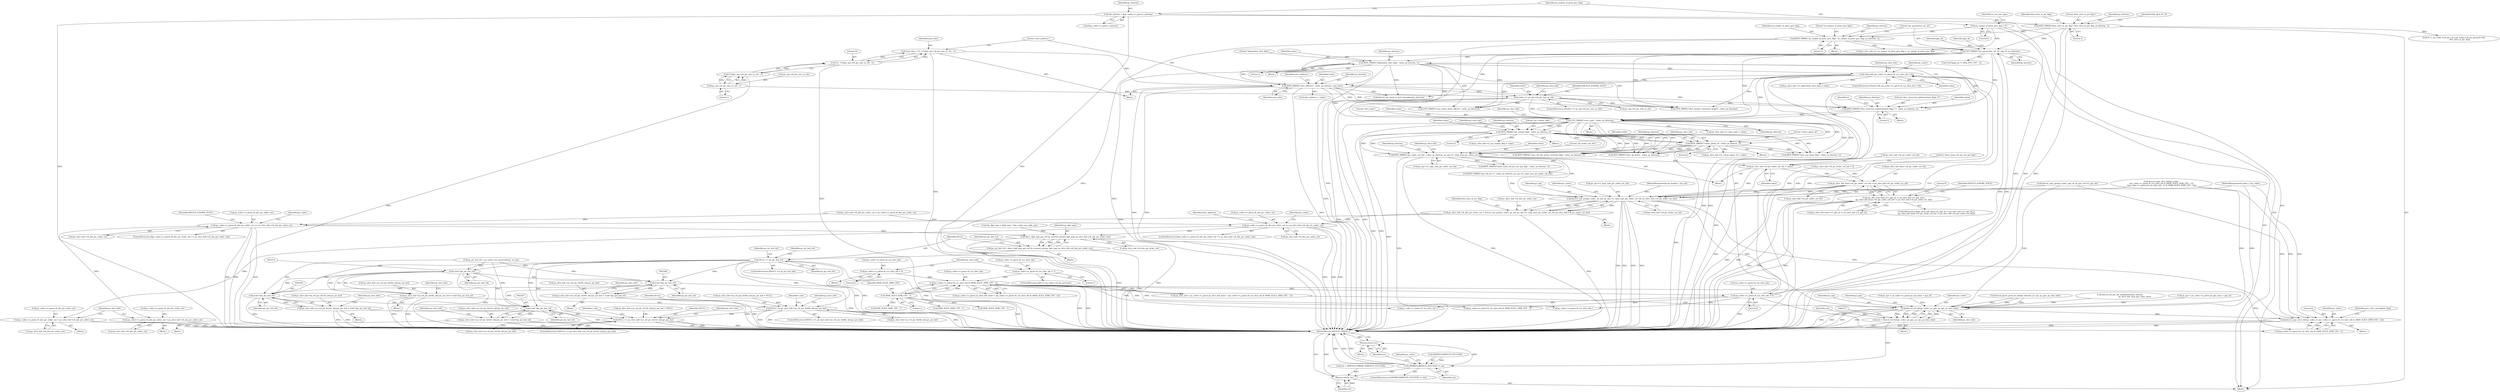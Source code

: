 digraph "0_Android_7c9be319a279654e55a6d757265f88c61a16a4d5@pointer" {
"1000695" [label="(Call,ps_slice_hdr->i4_pic_order_cnt_lsb = value)"];
"1000688" [label="(Call,BITS_PARSE(\"pic_order_cnt_lsb\", value, ps_bitstrm, ps_sps->i1_log2_max_pic_order_cnt_lsb))"];
"1000643" [label="(Call,BITS_PARSE(\"pic_output_flag\", value, ps_bitstrm, 1))"];
"1000598" [label="(Call,UEV_PARSE(\"slice_type\", value, ps_bitstrm))"];
"1000593" [label="(Call,BITS_PARSE(\"slice_reserved_undetermined_flag[ i ]\", value, ps_bitstrm, 1))"];
"1000543" [label="(Call,value >= ps_sps->i4_pic_size_in_ctb)"];
"1000534" [label="(Call,BITS_PARSE(\"slice_address\", value, ps_bitstrm, num_bits))"];
"1000434" [label="(Call,value && (ps_codec->s_parse.i4_cur_slice_idx > 0))"];
"1000428" [label="(Call,BITS_PARSE(\"dependent_slice_flag\", value, ps_bitstrm, 1))"];
"1000214" [label="(Call,UEV_PARSE(\"pic_parameter_set_id\", pps_id, ps_bitstrm))"];
"1000209" [label="(Call,BITS_PARSE(\"no_output_of_prior_pics_flag\", no_output_of_prior_pics_flag, ps_bitstrm, 1))"];
"1000160" [label="(Call,no_output_of_prior_pics_flag = 0)"];
"1000195" [label="(Call,BITS_PARSE(\"first_slice_in_pic_flag\", first_slice_in_pic_flag, ps_bitstrm, 1))"];
"1000148" [label="(Call,*ps_bitstrm = &ps_codec->s_parse.s_bitstrm)"];
"1000436" [label="(Call,ps_codec->s_parse.i4_cur_slice_idx > 0)"];
"1000411" [label="(Call,ps_codec->s_parse.i4_cur_slice_idx & (MAX_SLICE_HDR_CNT - 1))"];
"1000396" [label="(Call,ps_codec->s_parse.i4_cur_slice_idx = 1)"];
"1000381" [label="(Call,ps_codec->s_parse.i4_cur_slice_idx = 0)"];
"1000417" [label="(Call,MAX_SLICE_HDR_CNT - 1)"];
"1000524" [label="(Call,num_bits = 32 - CLZ(ps_sps->i4_pic_size_in_ctb - 1))"];
"1000526" [label="(Call,32 - CLZ(ps_sps->i4_pic_size_in_ctb - 1))"];
"1000528" [label="(Call,CLZ(ps_sps->i4_pic_size_in_ctb - 1))"];
"1000529" [label="(Call,ps_sps->i4_pic_size_in_ctb - 1)"];
"1000665" [label="(Call,BITS_PARSE(\"colour_plane_id\", value, ps_bitstrm, 2))"];
"1001657" [label="(Call,ps_slice_hdr_base->i4_pic_order_cnt_lsb != ps_slice_hdr->i4_pic_order_cnt_lsb)"];
"1001649" [label="(Call,(ps_slice_hdr_base->i1_pps_id != ps_slice_hdr->i1_pps_id) ||\n (ps_slice_hdr_base->i4_pic_order_cnt_lsb != ps_slice_hdr->i4_pic_order_cnt_lsb))"];
"1001678" [label="(Call,ihevcd_calc_poc(ps_codec, ps_nal, ps_sps->i1_log2_max_pic_order_cnt_lsb, ps_slice_hdr->i4_pic_order_cnt_lsb))"];
"1001674" [label="(Call,ps_slice_hdr->i4_abs_pic_order_cnt = ihevcd_calc_poc(ps_codec, ps_nal, ps_sps->i1_log2_max_pic_order_cnt_lsb, ps_slice_hdr->i4_pic_order_cnt_lsb))"];
"1001703" [label="(Call,ps_codec->s_parse.i4_abs_pic_order_cnt == ps_slice_hdr->i4_abs_pic_order_cnt)"];
"1001832" [label="(Call,ps_codec->s_parse.i4_abs_pic_order_cnt = ps_slice_hdr->i4_abs_pic_order_cnt)"];
"1002247" [label="(Call,ihevc_dpb_mgr_get_ref_by_nearest_poc(ps_dpb_mgr, ps_slice_hdr->i4_abs_pic_order_cnt))"];
"1002245" [label="(Call,ps_pic_buf_ref = ihevc_dpb_mgr_get_ref_by_nearest_poc(ps_dpb_mgr, ps_slice_hdr->i4_abs_pic_order_cnt))"];
"1002253" [label="(Call,NULL == ps_pic_buf_ref)"];
"1002295" [label="(Call,NULL == ps_slice_hdr->as_ref_pic_list0[r_idx].pv_pic_buf)"];
"1002374" [label="(Call,NULL == ps_slice_hdr->as_ref_pic_list1[r_idx].pv_pic_buf)"];
"1002313" [label="(Call,(void *)ps_pic_buf_ref)"];
"1002305" [label="(Call,ps_slice_hdr->as_ref_pic_list0[r_idx].pv_pic_buf = (void *)ps_pic_buf_ref)"];
"1002347" [label="(Call,(void *)ps_pic_buf_ref)"];
"1002339" [label="(Call,ps_slice_hdr->as_ref_pic_list0[r_idx].pv_pic_buf = (void *)ps_pic_buf_ref)"];
"1002392" [label="(Call,(void *)ps_pic_buf_ref)"];
"1002384" [label="(Call,ps_slice_hdr->as_ref_pic_list1[r_idx].pv_pic_buf = (void *)ps_pic_buf_ref)"];
"1002426" [label="(Call,(void *)ps_pic_buf_ref)"];
"1002418" [label="(Call,ps_slice_hdr->as_ref_pic_list1[r_idx].pv_pic_buf = (void *)ps_pic_buf_ref)"];
"1001844" [label="(Call,ps_codec->s_parse.i4_abs_pic_order_cnt == ps_slice_hdr->i4_abs_pic_order_cnt)"];
"1001855" [label="(Call,ps_codec->s_parse.i4_abs_pic_order_cnt = ps_slice_hdr->i4_abs_pic_order_cnt)"];
"1002207" [label="(Call,ihevcd_ref_list(ps_codec, ps_pps, ps_sps, ps_slice_hdr))"];
"1002205" [label="(Call,ret = ihevcd_ref_list(ps_codec, ps_pps, ps_sps, ps_slice_hdr))"];
"1002213" [label="(Call,(WORD32)IHEVCD_SUCCESS != ret)"];
"1002219" [label="(Return,return ret;)"];
"1002659" [label="(Return,return ret;)"];
"1002524" [label="(Call,ihevcd_copy_slice_hdr(ps_codec, 0, (ps_codec->s_parse.i4_cur_slice_idx & (MAX_SLICE_HDR_CNT - 1))))"];
"1000538" [label="(Identifier,num_bits)"];
"1001757" [label="(Identifier,ps_codec)"];
"1000695" [label="(Call,ps_slice_hdr->i4_pic_order_cnt_lsb = value)"];
"1000549" [label="(Identifier,IHEVCD_IGNORE_SLICE)"];
"1002205" [label="(Call,ret = ihevcd_ref_list(ps_codec, ps_pps, ps_sps, ps_slice_hdr))"];
"1000691" [label="(Identifier,ps_bitstrm)"];
"1002252" [label="(ControlStructure,if(NULL == ps_pic_buf_ref))"];
"1002515" [label="(Block,)"];
"1002246" [label="(Identifier,ps_pic_buf_ref)"];
"1002297" [label="(Call,ps_slice_hdr->as_ref_pic_list0[r_idx].pv_pic_buf)"];
"1001878" [label="(Call,UEV_PARSE(\"num_entry_point_offsets\", value, ps_bitstrm))"];
"1002248" [label="(Identifier,ps_dpb_mgr)"];
"1001861" [label="(Call,ps_slice_hdr->i4_abs_pic_order_cnt)"];
"1000544" [label="(Identifier,value)"];
"1000381" [label="(Call,ps_codec->s_parse.i4_cur_slice_idx = 0)"];
"1000672" [label="(Identifier,ps_slice_hdr)"];
"1001661" [label="(Call,ps_slice_hdr->i4_pic_order_cnt_lsb)"];
"1002296" [label="(Identifier,NULL)"];
"1000648" [label="(Call,ps_slice_hdr->i1_pic_output_flag = value)"];
"1001715" [label="(Identifier,slice_address)"];
"1002376" [label="(Call,ps_slice_hdr->as_ref_pic_list1[r_idx].pv_pic_buf)"];
"1000219" [label="(Identifier,pps_id)"];
"1002011" [label="(Call,ihevcd_bits_flush_to_byte_boundary(ps_bitstrm))"];
"1000199" [label="(Literal,1)"];
"1002527" [label="(Call,ps_codec->s_parse.i4_cur_slice_idx & (MAX_SLICE_HDR_CNT - 1))"];
"1001669" [label="(Literal,0)"];
"1002167" [label="(Call,ps_slice_hdr->as_ref_pic_list0[r_idx].pv_pic_buf = NULL)"];
"1002339" [label="(Call,ps_slice_hdr->as_ref_pic_list0[r_idx].pv_pic_buf = (void *)ps_pic_buf_ref)"];
"1000670" [label="(Call,ps_slice_hdr->i1_colour_plane_id = value)"];
"1002385" [label="(Call,ps_slice_hdr->as_ref_pic_list1[r_idx].pv_pic_buf)"];
"1001843" [label="(ControlStructure,if(ps_codec->s_parse.i4_abs_pic_order_cnt == ps_slice_hdr->i4_abs_pic_order_cnt))"];
"1002384" [label="(Call,ps_slice_hdr->as_ref_pic_list1[r_idx].pv_pic_buf = (void *)ps_pic_buf_ref)"];
"1000535" [label="(Literal,\"slice_address\")"];
"1000445" [label="(Identifier,ps_codec)"];
"1000446" [label="(Call,ps_codec->s_parse.i4_cur_slice_idx & (MAX_SLICE_HDR_CNT - 1))"];
"1002225" [label="(Block,)"];
"1002212" [label="(ControlStructure,if ((WORD32)IHEVCD_SUCCESS != ret))"];
"1002254" [label="(Identifier,NULL)"];
"1001842" [label="(Block,)"];
"1000646" [label="(Identifier,ps_bitstrm)"];
"1000537" [label="(Identifier,ps_bitstrm)"];
"1000701" [label="(Literal,\"short_term_ref_pic_set_sps_flag\")"];
"1000208" [label="(Block,)"];
"1000432" [label="(Literal,1)"];
"1000134" [label="(Call,ret = (IHEVCD_ERROR_T)IHEVCD_SUCCESS)"];
"1001833" [label="(Call,ps_codec->s_parse.i4_abs_pic_order_cnt)"];
"1000529" [label="(Call,ps_sps->i4_pic_size_in_ctb - 1)"];
"1000595" [label="(Identifier,value)"];
"1001675" [label="(Call,ps_slice_hdr->i4_abs_pic_order_cnt)"];
"1002399" [label="(Identifier,ps_slice_hdr)"];
"1000539" [label="(Call,slice_address = value)"];
"1000666" [label="(Literal,\"colour_plane_id\")"];
"1000560" [label="(Block,)"];
"1000290" [label="(Call,(0 != ps_codec->u4_pic_cnt || ps_codec->i4_pic_present) &&\n                    first_slice_in_pic_flag)"];
"1002306" [label="(Call,ps_slice_hdr->as_ref_pic_list0[r_idx].pv_pic_buf)"];
"1002209" [label="(Identifier,ps_pps)"];
"1000211" [label="(Identifier,no_output_of_prior_pics_flag)"];
"1002638" [label="(Call,ps_codec->s_parse.i4_cur_slice_idx--)"];
"1001648" [label="(ControlStructure,if((ps_slice_hdr_base->i1_pps_id != ps_slice_hdr->i1_pps_id) ||\n (ps_slice_hdr_base->i4_pic_order_cnt_lsb != ps_slice_hdr->i4_pic_order_cnt_lsb)))"];
"1002338" [label="(Block,)"];
"1000435" [label="(Identifier,value)"];
"1002245" [label="(Call,ps_pic_buf_ref = ihevc_dpb_mgr_get_ref_by_nearest_poc(ps_dpb_mgr, ps_slice_hdr->i4_abs_pic_order_cnt))"];
"1002247" [label="(Call,ihevc_dpb_mgr_get_ref_by_nearest_poc(ps_dpb_mgr, ps_slice_hdr->i4_abs_pic_order_cnt))"];
"1000592" [label="(Block,)"];
"1002340" [label="(Call,ps_slice_hdr->as_ref_pic_list0[r_idx].pv_pic_buf)"];
"1002371" [label="(Identifier,r_idx)"];
"1000692" [label="(Call,ps_sps->i1_log2_max_pic_order_cnt_lsb)"];
"1001850" [label="(Call,ps_slice_hdr->i4_abs_pic_order_cnt)"];
"1000431" [label="(Identifier,ps_bitstrm)"];
"1002276" [label="(Identifier,ps_mv_buf_ref)"];
"1000280" [label="(Call,ps_sps = ps_codec->s_parse.ps_sps_base + sps_id)"];
"1001825" [label="(Block,)"];
"1000697" [label="(Identifier,ps_slice_hdr)"];
"1000132" [label="(Block,)"];
"1002185" [label="(Call,ps_slice_hdr->as_ref_pic_list1[r_idx].pv_pic_buf = NULL)"];
"1002257" [label="(Call,ps_pic_buf_ref = ps_codec->as_process[0].ps_cur_pic)"];
"1000667" [label="(Identifier,value)"];
"1002213" [label="(Call,(WORD32)IHEVCD_SUCCESS != ret)"];
"1002207" [label="(Call,ihevcd_ref_list(ps_codec, ps_pps, ps_sps, ps_slice_hdr))"];
"1000131" [label="(MethodParameterIn,nal_header_t *ps_nal)"];
"1001985" [label="(Call,UEV_PARSE(\"slice_header_extension_length\", value, ps_bitstrm))"];
"1001674" [label="(Call,ps_slice_hdr->i4_abs_pic_order_cnt = ihevcd_calc_poc(ps_codec, ps_nal, ps_sps->i1_log2_max_pic_order_cnt_lsb, ps_slice_hdr->i4_pic_order_cnt_lsb))"];
"1001866" [label="(Identifier,ps_slice_hdr)"];
"1002253" [label="(Call,NULL == ps_pic_buf_ref)"];
"1002374" [label="(Call,NULL == ps_slice_hdr->as_ref_pic_list1[r_idx].pv_pic_buf)"];
"1000390" [label="(ControlStructure,if(0 == ps_codec->i4_pic_present))"];
"1002211" [label="(Identifier,ps_slice_hdr)"];
"1000642" [label="(Block,)"];
"1000412" [label="(Call,ps_codec->s_parse.i4_cur_slice_idx)"];
"1001126" [label="(Call,BITS_PARSE(\"slice_sao_luma_flag\", value, ps_bitstrm, 1))"];
"1002313" [label="(Call,(void *)ps_pic_buf_ref)"];
"1000664" [label="(Block,)"];
"1000534" [label="(Call,BITS_PARSE(\"slice_address\", value, ps_bitstrm, num_bits))"];
"1000269" [label="(Call,ihevcd_copy_pps(ps_codec, pps_id, ps_pps_ref->i1_pps_id))"];
"1002305" [label="(Call,ps_slice_hdr->as_ref_pic_list0[r_idx].pv_pic_buf = (void *)ps_pic_buf_ref)"];
"1000597" [label="(Literal,1)"];
"1002373" [label="(ControlStructure,if(NULL == ps_slice_hdr->as_ref_pic_list1[r_idx].pv_pic_buf))"];
"1002383" [label="(Block,)"];
"1002217" [label="(Identifier,ret)"];
"1001673" [label="(Block,)"];
"1001845" [label="(Call,ps_codec->s_parse.i4_abs_pic_order_cnt)"];
"1000526" [label="(Call,32 - CLZ(ps_sps->i4_pic_size_in_ctb - 1))"];
"1000404" [label="(Identifier,ps_slice_hdr)"];
"1002533" [label="(Call,MAX_SLICE_HDR_CNT - 1)"];
"1000696" [label="(Call,ps_slice_hdr->i4_pic_order_cnt_lsb)"];
"1002223" [label="(Identifier,ps_codec)"];
"1000644" [label="(Literal,\"pic_output_flag\")"];
"1000419" [label="(Literal,1)"];
"1000382" [label="(Call,ps_codec->s_parse.i4_cur_slice_idx)"];
"1000566" [label="(Call,ps_slice_hdr->i4_pic_order_cnt_lsb = 0)"];
"1002433" [label="(Identifier,ps_slice_hdr)"];
"1001657" [label="(Call,ps_slice_hdr_base->i4_pic_order_cnt_lsb != ps_slice_hdr->i4_pic_order_cnt_lsb)"];
"1001858" [label="(Identifier,ps_codec)"];
"1000380" [label="(Block,)"];
"1000387" [label="(Literal,0)"];
"1002292" [label="(Identifier,r_idx)"];
"1000397" [label="(Call,ps_codec->s_parse.i4_cur_slice_idx)"];
"1002347" [label="(Call,(void *)ps_pic_buf_ref)"];
"1002660" [label="(Identifier,ret)"];
"1002375" [label="(Identifier,NULL)"];
"1000162" [label="(Literal,0)"];
"1002320" [label="(Identifier,ps_slice_hdr)"];
"1002208" [label="(Identifier,ps_codec)"];
"1000217" [label="(Identifier,ps_bitstrm)"];
"1002309" [label="(Identifier,ps_slice_hdr)"];
"1000429" [label="(Literal,\"dependent_slice_flag\")"];
"1000683" [label="(Block,)"];
"1000528" [label="(Call,CLZ(ps_sps->i4_pic_size_in_ctb - 1))"];
"1002315" [label="(Identifier,ps_pic_buf_ref)"];
"1000165" [label="(Identifier,i1_nal_unit_type)"];
"1000215" [label="(Literal,\"pic_parameter_set_id\")"];
"1002661" [label="(MethodReturn,IHEVCD_ERROR_T)"];
"1002659" [label="(Return,return ret;)"];
"1001702" [label="(ControlStructure,if(ps_codec->s_parse.i4_abs_pic_order_cnt == ps_slice_hdr->i4_abs_pic_order_cnt))"];
"1000545" [label="(Call,ps_sps->i4_pic_size_in_ctb)"];
"1002354" [label="(Identifier,ps_slice_hdr)"];
"1000533" [label="(Literal,1)"];
"1000417" [label="(Call,MAX_SLICE_HDR_CNT - 1)"];
"1000645" [label="(Identifier,value)"];
"1001709" [label="(Call,ps_slice_hdr->i4_abs_pic_order_cnt)"];
"1000437" [label="(Call,ps_codec->s_parse.i4_cur_slice_idx)"];
"1000543" [label="(Call,value >= ps_sps->i4_pic_size_in_ctb)"];
"1002526" [label="(Literal,0)"];
"1000216" [label="(Identifier,pps_id)"];
"1000149" [label="(Identifier,ps_bitstrm)"];
"1002419" [label="(Call,ps_slice_hdr->as_ref_pic_list1[r_idx].pv_pic_buf)"];
"1001448" [label="(Call,ihevcd_parse_pred_wt_ofst(ps_bitstrm, ps_sps, ps_pps, ps_slice_hdr))"];
"1000430" [label="(Identifier,value)"];
"1000402" [label="(Literal,1)"];
"1002349" [label="(Identifier,ps_pic_buf_ref)"];
"1000452" [label="(Call,MAX_SLICE_HDR_CNT - 1)"];
"1000411" [label="(Call,ps_codec->s_parse.i4_cur_slice_idx & (MAX_SLICE_HDR_CNT - 1))"];
"1001684" [label="(Call,ps_slice_hdr->i4_pic_order_cnt_lsb)"];
"1000444" [label="(Call,ihevcd_copy_slice_hdr(ps_codec,\n (ps_codec->s_parse.i4_cur_slice_idx & (MAX_SLICE_HDR_CNT - 1)),\n ((ps_codec->s_parse.i4_cur_slice_idx - 1) & (MAX_SLICE_HDR_CNT - 1))))"];
"1000468" [label="(Identifier,ps_slice_hdr)"];
"1002204" [label="(Block,)"];
"1002394" [label="(Identifier,ps_pic_buf_ref)"];
"1001295" [label="(Call,ihevcd_ref_pic_list_modification(ps_bitstrm,\n                                                 ps_slice_hdr, num_poc_total_curr))"];
"1000466" [label="(Call,ps_slice_hdr->i1_dependent_slice_flag = value)"];
"1000530" [label="(Call,ps_sps->i4_pic_size_in_ctb)"];
"1000650" [label="(Identifier,ps_slice_hdr)"];
"1000604" [label="(Identifier,ps_slice_hdr)"];
"1000540" [label="(Identifier,slice_address)"];
"1001678" [label="(Call,ihevcd_calc_poc(ps_codec, ps_nal, ps_sps->i1_log2_max_pic_order_cnt_lsb, ps_slice_hdr->i4_pic_order_cnt_lsb))"];
"1001700" [label="(Identifier,first_slice_in_pic_flag)"];
"1000965" [label="(Call,BITS_PARSE(\"poc_lsb_lt[ i ]\", value, ps_bitstrm, ps_sps->i1_log2_max_pic_order_cnt_lsb))"];
"1002295" [label="(Call,NULL == ps_slice_hdr->as_ref_pic_list0[r_idx].pv_pic_buf)"];
"1002418" [label="(Call,ps_slice_hdr->as_ref_pic_list1[r_idx].pv_pic_buf = (void *)ps_pic_buf_ref)"];
"1000598" [label="(Call,UEV_PARSE(\"slice_type\", value, ps_bitstrm))"];
"1000599" [label="(Literal,\"slice_type\")"];
"1000226" [label="(Call,ps_pps = ps_codec->s_parse.ps_pps_base + pps_id)"];
"1002524" [label="(Call,ihevcd_copy_slice_hdr(ps_codec, 0, (ps_codec->s_parse.i4_cur_slice_idx & (MAX_SLICE_HDR_CNT - 1))))"];
"1002304" [label="(Block,)"];
"1001680" [label="(Identifier,ps_nal)"];
"1002388" [label="(Identifier,ps_slice_hdr)"];
"1000700" [label="(Call,BITS_PARSE(\"short_term_ref_pic_set_sps_flag\", value, ps_bitstrm, 1))"];
"1000643" [label="(Call,BITS_PARSE(\"pic_output_flag\", value, ps_bitstrm, 1))"];
"1000522" [label="(Block,)"];
"1000591" [label="(Identifier,i)"];
"1001649" [label="(Call,(ps_slice_hdr_base->i1_pps_id != ps_slice_hdr->i1_pps_id) ||\n (ps_slice_hdr_base->i4_pic_order_cnt_lsb != ps_slice_hdr->i4_pic_order_cnt_lsb))"];
"1002214" [label="(Call,(WORD32)IHEVCD_SUCCESS)"];
"1000596" [label="(Identifier,ps_bitstrm)"];
"1001679" [label="(Identifier,ps_codec)"];
"1002219" [label="(Return,return ret;)"];
"1000210" [label="(Literal,\"no_output_of_prior_pics_flag\")"];
"1000203" [label="(Identifier,NAL_BLA_W_LP)"];
"1001666" [label="(Identifier,IHEVCD_IGNORE_SLICE)"];
"1002255" [label="(Identifier,ps_pic_buf_ref)"];
"1001189" [label="(Call,BITS_PARSE(\"num_ref_idx_active_override_flag\", value, ps_bitstrm, 1))"];
"1000396" [label="(Call,ps_codec->s_parse.i4_cur_slice_idx = 1)"];
"1001703" [label="(Call,ps_codec->s_parse.i4_abs_pic_order_cnt == ps_slice_hdr->i4_abs_pic_order_cnt)"];
"1001855" [label="(Call,ps_codec->s_parse.i4_abs_pic_order_cnt = ps_slice_hdr->i4_abs_pic_order_cnt)"];
"1001844" [label="(Call,ps_codec->s_parse.i4_abs_pic_order_cnt == ps_slice_hdr->i4_abs_pic_order_cnt)"];
"1000668" [label="(Identifier,ps_bitstrm)"];
"1000161" [label="(Identifier,no_output_of_prior_pics_flag)"];
"1000602" [label="(Call,ps_slice_hdr->i1_slice_type = value)"];
"1000507" [label="(Call,ps_slice_hdr->i1_no_output_of_prior_pics_flag = no_output_of_prior_pics_flag)"];
"1002294" [label="(ControlStructure,if(NULL == ps_slice_hdr->as_ref_pic_list0[r_idx].pv_pic_buf))"];
"1000150" [label="(Call,&ps_codec->s_parse.s_bitstrm)"];
"1001854" [label="(Identifier,IHEVCD_IGNORE_SLICE)"];
"1000525" [label="(Identifier,num_bits)"];
"1000220" [label="(Call,CLIP3(pps_id, 0, MAX_PPS_CNT - 2))"];
"1000433" [label="(ControlStructure,if(value && (ps_codec->s_parse.i4_cur_slice_idx > 0)))"];
"1000690" [label="(Identifier,value)"];
"1002220" [label="(Identifier,ret)"];
"1000197" [label="(Identifier,first_slice_in_pic_flag)"];
"1000209" [label="(Call,BITS_PARSE(\"no_output_of_prior_pics_flag\", no_output_of_prior_pics_flag, ps_bitstrm, 1))"];
"1000442" [label="(Literal,0)"];
"1000601" [label="(Identifier,ps_bitstrm)"];
"1002392" [label="(Call,(void *)ps_pic_buf_ref)"];
"1002210" [label="(Identifier,ps_sps)"];
"1001650" [label="(Call,ps_slice_hdr_base->i1_pps_id != ps_slice_hdr->i1_pps_id)"];
"1001832" [label="(Call,ps_codec->s_parse.i4_abs_pic_order_cnt = ps_slice_hdr->i4_abs_pic_order_cnt)"];
"1001704" [label="(Call,ps_codec->s_parse.i4_abs_pic_order_cnt)"];
"1001658" [label="(Call,ps_slice_hdr_base->i4_pic_order_cnt_lsb)"];
"1000688" [label="(Call,BITS_PARSE(\"pic_order_cnt_lsb\", value, ps_bitstrm, ps_sps->i1_log2_max_pic_order_cnt_lsb))"];
"1002417" [label="(Block,)"];
"1002525" [label="(Identifier,ps_codec)"];
"1000212" [label="(Identifier,ps_bitstrm)"];
"1000148" [label="(Call,*ps_bitstrm = &ps_codec->s_parse.s_bitstrm)"];
"1002258" [label="(Identifier,ps_pic_buf_ref)"];
"1000427" [label="(Block,)"];
"1002426" [label="(Call,(void *)ps_pic_buf_ref)"];
"1000524" [label="(Call,num_bits = 32 - CLZ(ps_sps->i4_pic_size_in_ctb - 1))"];
"1001681" [label="(Call,ps_sps->i1_log2_max_pic_order_cnt_lsb)"];
"1000214" [label="(Call,UEV_PARSE(\"pic_parameter_set_id\", pps_id, ps_bitstrm))"];
"1002230" [label="(Call,*ps_dpb_mgr = (dpb_mgr_t *)ps_codec->pv_dpb_mgr)"];
"1000403" [label="(Call,ps_slice_hdr = ps_codec->s_parse.ps_slice_hdr_base + (ps_codec->s_parse.i4_cur_slice_idx & (MAX_SLICE_HDR_CNT - 1)))"];
"1001689" [label="(Call,ps_slice_hdr->i4_abs_pic_order_cnt = ps_codec->s_parse.i4_abs_pic_order_cnt)"];
"1001803" [label="(Call,MAX_SLICE_HDR_CNT - 1)"];
"1002249" [label="(Call,ps_slice_hdr->i4_abs_pic_order_cnt)"];
"1000536" [label="(Identifier,value)"];
"1000196" [label="(Literal,\"first_slice_in_pic_flag\")"];
"1002206" [label="(Identifier,ret)"];
"1000418" [label="(Identifier,MAX_SLICE_HDR_CNT)"];
"1001856" [label="(Call,ps_codec->s_parse.i4_abs_pic_order_cnt)"];
"1000669" [label="(Literal,2)"];
"1000558" [label="(Identifier,ps_slice_hdr)"];
"1000600" [label="(Identifier,value)"];
"1000594" [label="(Literal,\"slice_reserved_undetermined_flag[ i ]\")"];
"1002537" [label="(Identifier,prev_slice_incomplete_flag)"];
"1000195" [label="(Call,BITS_PARSE(\"first_slice_in_pic_flag\", first_slice_in_pic_flag, ps_bitstrm, 1))"];
"1001474" [label="(Call,SEV_PARSE(\"slice_qp_delta\", value, ps_bitstrm))"];
"1000405" [label="(Call,ps_codec->s_parse.ps_slice_hdr_base + (ps_codec->s_parse.i4_cur_slice_idx & (MAX_SLICE_HDR_CNT - 1)))"];
"1002218" [label="(Block,)"];
"1001838" [label="(Call,ps_slice_hdr->i4_abs_pic_order_cnt)"];
"1001766" [label="(Call,ps_codec->s_parse.i4_cur_slice_idx--)"];
"1000689" [label="(Literal,\"pic_order_cnt_lsb\")"];
"1000428" [label="(Call,BITS_PARSE(\"dependent_slice_flag\", value, ps_bitstrm, 1))"];
"1000699" [label="(Identifier,value)"];
"1000527" [label="(Literal,32)"];
"1000593" [label="(Call,BITS_PARSE(\"slice_reserved_undetermined_flag[ i ]\", value, ps_bitstrm, 1))"];
"1000198" [label="(Identifier,ps_bitstrm)"];
"1000665" [label="(Call,BITS_PARSE(\"colour_plane_id\", value, ps_bitstrm, 2))"];
"1000647" [label="(Literal,1)"];
"1000436" [label="(Call,ps_codec->s_parse.i4_cur_slice_idx > 0)"];
"1002428" [label="(Identifier,ps_pic_buf_ref)"];
"1000160" [label="(Call,no_output_of_prior_pics_flag = 0)"];
"1000130" [label="(MethodParameterIn,codec_t *ps_codec)"];
"1000542" [label="(ControlStructure,if(value >= ps_sps->i4_pic_size_in_ctb))"];
"1000434" [label="(Call,value && (ps_codec->s_parse.i4_cur_slice_idx > 0))"];
"1000213" [label="(Literal,1)"];
"1000695" -> "1000683"  [label="AST: "];
"1000695" -> "1000699"  [label="CFG: "];
"1000696" -> "1000695"  [label="AST: "];
"1000699" -> "1000695"  [label="AST: "];
"1000701" -> "1000695"  [label="CFG: "];
"1000695" -> "1002661"  [label="DDG: "];
"1000688" -> "1000695"  [label="DDG: "];
"1000695" -> "1001657"  [label="DDG: "];
"1000695" -> "1001678"  [label="DDG: "];
"1000688" -> "1000683"  [label="AST: "];
"1000688" -> "1000692"  [label="CFG: "];
"1000689" -> "1000688"  [label="AST: "];
"1000690" -> "1000688"  [label="AST: "];
"1000691" -> "1000688"  [label="AST: "];
"1000692" -> "1000688"  [label="AST: "];
"1000697" -> "1000688"  [label="CFG: "];
"1000688" -> "1002661"  [label="DDG: "];
"1000688" -> "1002661"  [label="DDG: "];
"1000643" -> "1000688"  [label="DDG: "];
"1000643" -> "1000688"  [label="DDG: "];
"1000665" -> "1000688"  [label="DDG: "];
"1000665" -> "1000688"  [label="DDG: "];
"1000598" -> "1000688"  [label="DDG: "];
"1000598" -> "1000688"  [label="DDG: "];
"1000688" -> "1000700"  [label="DDG: "];
"1000688" -> "1000700"  [label="DDG: "];
"1000688" -> "1000965"  [label="DDG: "];
"1000688" -> "1001678"  [label="DDG: "];
"1000643" -> "1000642"  [label="AST: "];
"1000643" -> "1000647"  [label="CFG: "];
"1000644" -> "1000643"  [label="AST: "];
"1000645" -> "1000643"  [label="AST: "];
"1000646" -> "1000643"  [label="AST: "];
"1000647" -> "1000643"  [label="AST: "];
"1000650" -> "1000643"  [label="CFG: "];
"1000643" -> "1002661"  [label="DDG: "];
"1000598" -> "1000643"  [label="DDG: "];
"1000598" -> "1000643"  [label="DDG: "];
"1000643" -> "1000648"  [label="DDG: "];
"1000643" -> "1000665"  [label="DDG: "];
"1000643" -> "1000665"  [label="DDG: "];
"1000643" -> "1001126"  [label="DDG: "];
"1000643" -> "1001126"  [label="DDG: "];
"1000643" -> "1001189"  [label="DDG: "];
"1000643" -> "1001189"  [label="DDG: "];
"1000643" -> "1001474"  [label="DDG: "];
"1000643" -> "1001474"  [label="DDG: "];
"1000598" -> "1000560"  [label="AST: "];
"1000598" -> "1000601"  [label="CFG: "];
"1000599" -> "1000598"  [label="AST: "];
"1000600" -> "1000598"  [label="AST: "];
"1000601" -> "1000598"  [label="AST: "];
"1000604" -> "1000598"  [label="CFG: "];
"1000598" -> "1002661"  [label="DDG: "];
"1000598" -> "1002661"  [label="DDG: "];
"1000593" -> "1000598"  [label="DDG: "];
"1000593" -> "1000598"  [label="DDG: "];
"1000543" -> "1000598"  [label="DDG: "];
"1000434" -> "1000598"  [label="DDG: "];
"1000214" -> "1000598"  [label="DDG: "];
"1000428" -> "1000598"  [label="DDG: "];
"1000534" -> "1000598"  [label="DDG: "];
"1000598" -> "1000602"  [label="DDG: "];
"1000598" -> "1000665"  [label="DDG: "];
"1000598" -> "1000665"  [label="DDG: "];
"1000598" -> "1001126"  [label="DDG: "];
"1000598" -> "1001126"  [label="DDG: "];
"1000598" -> "1001189"  [label="DDG: "];
"1000598" -> "1001189"  [label="DDG: "];
"1000598" -> "1001474"  [label="DDG: "];
"1000598" -> "1001474"  [label="DDG: "];
"1000593" -> "1000592"  [label="AST: "];
"1000593" -> "1000597"  [label="CFG: "];
"1000594" -> "1000593"  [label="AST: "];
"1000595" -> "1000593"  [label="AST: "];
"1000596" -> "1000593"  [label="AST: "];
"1000597" -> "1000593"  [label="AST: "];
"1000591" -> "1000593"  [label="CFG: "];
"1000593" -> "1002661"  [label="DDG: "];
"1000543" -> "1000593"  [label="DDG: "];
"1000434" -> "1000593"  [label="DDG: "];
"1000214" -> "1000593"  [label="DDG: "];
"1000428" -> "1000593"  [label="DDG: "];
"1000534" -> "1000593"  [label="DDG: "];
"1000543" -> "1000542"  [label="AST: "];
"1000543" -> "1000545"  [label="CFG: "];
"1000544" -> "1000543"  [label="AST: "];
"1000545" -> "1000543"  [label="AST: "];
"1000549" -> "1000543"  [label="CFG: "];
"1000558" -> "1000543"  [label="CFG: "];
"1000543" -> "1002661"  [label="DDG: "];
"1000543" -> "1002661"  [label="DDG: "];
"1000543" -> "1002661"  [label="DDG: "];
"1000534" -> "1000543"  [label="DDG: "];
"1000529" -> "1000543"  [label="DDG: "];
"1000543" -> "1001878"  [label="DDG: "];
"1000543" -> "1001985"  [label="DDG: "];
"1000534" -> "1000522"  [label="AST: "];
"1000534" -> "1000538"  [label="CFG: "];
"1000535" -> "1000534"  [label="AST: "];
"1000536" -> "1000534"  [label="AST: "];
"1000537" -> "1000534"  [label="AST: "];
"1000538" -> "1000534"  [label="AST: "];
"1000540" -> "1000534"  [label="CFG: "];
"1000534" -> "1002661"  [label="DDG: "];
"1000534" -> "1002661"  [label="DDG: "];
"1000534" -> "1002661"  [label="DDG: "];
"1000434" -> "1000534"  [label="DDG: "];
"1000214" -> "1000534"  [label="DDG: "];
"1000428" -> "1000534"  [label="DDG: "];
"1000524" -> "1000534"  [label="DDG: "];
"1000534" -> "1000539"  [label="DDG: "];
"1000534" -> "1001878"  [label="DDG: "];
"1000534" -> "1001985"  [label="DDG: "];
"1000534" -> "1002011"  [label="DDG: "];
"1000434" -> "1000433"  [label="AST: "];
"1000434" -> "1000435"  [label="CFG: "];
"1000434" -> "1000436"  [label="CFG: "];
"1000435" -> "1000434"  [label="AST: "];
"1000436" -> "1000434"  [label="AST: "];
"1000445" -> "1000434"  [label="CFG: "];
"1000468" -> "1000434"  [label="CFG: "];
"1000434" -> "1002661"  [label="DDG: "];
"1000434" -> "1002661"  [label="DDG: "];
"1000428" -> "1000434"  [label="DDG: "];
"1000436" -> "1000434"  [label="DDG: "];
"1000436" -> "1000434"  [label="DDG: "];
"1000434" -> "1000466"  [label="DDG: "];
"1000434" -> "1001878"  [label="DDG: "];
"1000434" -> "1001985"  [label="DDG: "];
"1000428" -> "1000427"  [label="AST: "];
"1000428" -> "1000432"  [label="CFG: "];
"1000429" -> "1000428"  [label="AST: "];
"1000430" -> "1000428"  [label="AST: "];
"1000431" -> "1000428"  [label="AST: "];
"1000432" -> "1000428"  [label="AST: "];
"1000435" -> "1000428"  [label="CFG: "];
"1000428" -> "1002661"  [label="DDG: "];
"1000428" -> "1002661"  [label="DDG: "];
"1000214" -> "1000428"  [label="DDG: "];
"1000428" -> "1001878"  [label="DDG: "];
"1000428" -> "1001985"  [label="DDG: "];
"1000428" -> "1002011"  [label="DDG: "];
"1000214" -> "1000132"  [label="AST: "];
"1000214" -> "1000217"  [label="CFG: "];
"1000215" -> "1000214"  [label="AST: "];
"1000216" -> "1000214"  [label="AST: "];
"1000217" -> "1000214"  [label="AST: "];
"1000219" -> "1000214"  [label="CFG: "];
"1000214" -> "1002661"  [label="DDG: "];
"1000214" -> "1002661"  [label="DDG: "];
"1000209" -> "1000214"  [label="DDG: "];
"1000195" -> "1000214"  [label="DDG: "];
"1000214" -> "1000220"  [label="DDG: "];
"1000214" -> "1001878"  [label="DDG: "];
"1000214" -> "1001985"  [label="DDG: "];
"1000214" -> "1002011"  [label="DDG: "];
"1000209" -> "1000208"  [label="AST: "];
"1000209" -> "1000213"  [label="CFG: "];
"1000210" -> "1000209"  [label="AST: "];
"1000211" -> "1000209"  [label="AST: "];
"1000212" -> "1000209"  [label="AST: "];
"1000213" -> "1000209"  [label="AST: "];
"1000215" -> "1000209"  [label="CFG: "];
"1000209" -> "1002661"  [label="DDG: "];
"1000209" -> "1002661"  [label="DDG: "];
"1000160" -> "1000209"  [label="DDG: "];
"1000195" -> "1000209"  [label="DDG: "];
"1000209" -> "1000507"  [label="DDG: "];
"1000160" -> "1000132"  [label="AST: "];
"1000160" -> "1000162"  [label="CFG: "];
"1000161" -> "1000160"  [label="AST: "];
"1000162" -> "1000160"  [label="AST: "];
"1000165" -> "1000160"  [label="CFG: "];
"1000160" -> "1002661"  [label="DDG: "];
"1000160" -> "1000507"  [label="DDG: "];
"1000195" -> "1000132"  [label="AST: "];
"1000195" -> "1000199"  [label="CFG: "];
"1000196" -> "1000195"  [label="AST: "];
"1000197" -> "1000195"  [label="AST: "];
"1000198" -> "1000195"  [label="AST: "];
"1000199" -> "1000195"  [label="AST: "];
"1000203" -> "1000195"  [label="CFG: "];
"1000195" -> "1002661"  [label="DDG: "];
"1000195" -> "1002661"  [label="DDG: "];
"1000148" -> "1000195"  [label="DDG: "];
"1000195" -> "1000290"  [label="DDG: "];
"1000148" -> "1000132"  [label="AST: "];
"1000148" -> "1000150"  [label="CFG: "];
"1000149" -> "1000148"  [label="AST: "];
"1000150" -> "1000148"  [label="AST: "];
"1000161" -> "1000148"  [label="CFG: "];
"1000148" -> "1002661"  [label="DDG: "];
"1000148" -> "1002661"  [label="DDG: "];
"1000436" -> "1000442"  [label="CFG: "];
"1000437" -> "1000436"  [label="AST: "];
"1000442" -> "1000436"  [label="AST: "];
"1000436" -> "1002661"  [label="DDG: "];
"1000411" -> "1000436"  [label="DDG: "];
"1000436" -> "1000446"  [label="DDG: "];
"1000436" -> "1001766"  [label="DDG: "];
"1000436" -> "1002527"  [label="DDG: "];
"1000436" -> "1002638"  [label="DDG: "];
"1000411" -> "1000405"  [label="AST: "];
"1000411" -> "1000417"  [label="CFG: "];
"1000412" -> "1000411"  [label="AST: "];
"1000417" -> "1000411"  [label="AST: "];
"1000405" -> "1000411"  [label="CFG: "];
"1000411" -> "1002661"  [label="DDG: "];
"1000411" -> "1002661"  [label="DDG: "];
"1000411" -> "1000403"  [label="DDG: "];
"1000411" -> "1000403"  [label="DDG: "];
"1000411" -> "1000405"  [label="DDG: "];
"1000411" -> "1000405"  [label="DDG: "];
"1000396" -> "1000411"  [label="DDG: "];
"1000381" -> "1000411"  [label="DDG: "];
"1000417" -> "1000411"  [label="DDG: "];
"1000417" -> "1000411"  [label="DDG: "];
"1000411" -> "1000446"  [label="DDG: "];
"1000411" -> "1001766"  [label="DDG: "];
"1000411" -> "1002527"  [label="DDG: "];
"1000411" -> "1002638"  [label="DDG: "];
"1000396" -> "1000390"  [label="AST: "];
"1000396" -> "1000402"  [label="CFG: "];
"1000397" -> "1000396"  [label="AST: "];
"1000402" -> "1000396"  [label="AST: "];
"1000404" -> "1000396"  [label="CFG: "];
"1000381" -> "1000380"  [label="AST: "];
"1000381" -> "1000387"  [label="CFG: "];
"1000382" -> "1000381"  [label="AST: "];
"1000387" -> "1000381"  [label="AST: "];
"1000404" -> "1000381"  [label="CFG: "];
"1000417" -> "1000419"  [label="CFG: "];
"1000418" -> "1000417"  [label="AST: "];
"1000419" -> "1000417"  [label="AST: "];
"1000417" -> "1002661"  [label="DDG: "];
"1000417" -> "1000452"  [label="DDG: "];
"1000417" -> "1001803"  [label="DDG: "];
"1000417" -> "1002533"  [label="DDG: "];
"1000524" -> "1000522"  [label="AST: "];
"1000524" -> "1000526"  [label="CFG: "];
"1000525" -> "1000524"  [label="AST: "];
"1000526" -> "1000524"  [label="AST: "];
"1000535" -> "1000524"  [label="CFG: "];
"1000524" -> "1002661"  [label="DDG: "];
"1000526" -> "1000524"  [label="DDG: "];
"1000526" -> "1000524"  [label="DDG: "];
"1000526" -> "1000528"  [label="CFG: "];
"1000527" -> "1000526"  [label="AST: "];
"1000528" -> "1000526"  [label="AST: "];
"1000526" -> "1002661"  [label="DDG: "];
"1000528" -> "1000526"  [label="DDG: "];
"1000528" -> "1000529"  [label="CFG: "];
"1000529" -> "1000528"  [label="AST: "];
"1000528" -> "1002661"  [label="DDG: "];
"1000529" -> "1000528"  [label="DDG: "];
"1000529" -> "1000528"  [label="DDG: "];
"1000529" -> "1000533"  [label="CFG: "];
"1000530" -> "1000529"  [label="AST: "];
"1000533" -> "1000529"  [label="AST: "];
"1000665" -> "1000664"  [label="AST: "];
"1000665" -> "1000669"  [label="CFG: "];
"1000666" -> "1000665"  [label="AST: "];
"1000667" -> "1000665"  [label="AST: "];
"1000668" -> "1000665"  [label="AST: "];
"1000669" -> "1000665"  [label="AST: "];
"1000672" -> "1000665"  [label="CFG: "];
"1000665" -> "1002661"  [label="DDG: "];
"1000665" -> "1000670"  [label="DDG: "];
"1000665" -> "1001126"  [label="DDG: "];
"1000665" -> "1001126"  [label="DDG: "];
"1000665" -> "1001189"  [label="DDG: "];
"1000665" -> "1001189"  [label="DDG: "];
"1000665" -> "1001474"  [label="DDG: "];
"1000665" -> "1001474"  [label="DDG: "];
"1001657" -> "1001649"  [label="AST: "];
"1001657" -> "1001661"  [label="CFG: "];
"1001658" -> "1001657"  [label="AST: "];
"1001661" -> "1001657"  [label="AST: "];
"1001649" -> "1001657"  [label="CFG: "];
"1001657" -> "1002661"  [label="DDG: "];
"1001657" -> "1002661"  [label="DDG: "];
"1001657" -> "1001649"  [label="DDG: "];
"1001657" -> "1001649"  [label="DDG: "];
"1000566" -> "1001657"  [label="DDG: "];
"1001657" -> "1001678"  [label="DDG: "];
"1001649" -> "1001648"  [label="AST: "];
"1001649" -> "1001650"  [label="CFG: "];
"1001650" -> "1001649"  [label="AST: "];
"1001666" -> "1001649"  [label="CFG: "];
"1001669" -> "1001649"  [label="CFG: "];
"1001649" -> "1002661"  [label="DDG: "];
"1001649" -> "1002661"  [label="DDG: "];
"1001649" -> "1002661"  [label="DDG: "];
"1001650" -> "1001649"  [label="DDG: "];
"1001650" -> "1001649"  [label="DDG: "];
"1001678" -> "1001674"  [label="AST: "];
"1001678" -> "1001684"  [label="CFG: "];
"1001679" -> "1001678"  [label="AST: "];
"1001680" -> "1001678"  [label="AST: "];
"1001681" -> "1001678"  [label="AST: "];
"1001684" -> "1001678"  [label="AST: "];
"1001674" -> "1001678"  [label="CFG: "];
"1001678" -> "1002661"  [label="DDG: "];
"1001678" -> "1002661"  [label="DDG: "];
"1001678" -> "1002661"  [label="DDG: "];
"1001678" -> "1002661"  [label="DDG: "];
"1001678" -> "1001674"  [label="DDG: "];
"1001678" -> "1001674"  [label="DDG: "];
"1001678" -> "1001674"  [label="DDG: "];
"1001678" -> "1001674"  [label="DDG: "];
"1000444" -> "1001678"  [label="DDG: "];
"1000269" -> "1001678"  [label="DDG: "];
"1000130" -> "1001678"  [label="DDG: "];
"1000131" -> "1001678"  [label="DDG: "];
"1000965" -> "1001678"  [label="DDG: "];
"1000566" -> "1001678"  [label="DDG: "];
"1001678" -> "1002207"  [label="DDG: "];
"1001678" -> "1002524"  [label="DDG: "];
"1001674" -> "1001673"  [label="AST: "];
"1001675" -> "1001674"  [label="AST: "];
"1001700" -> "1001674"  [label="CFG: "];
"1001674" -> "1002661"  [label="DDG: "];
"1001674" -> "1001703"  [label="DDG: "];
"1001674" -> "1001844"  [label="DDG: "];
"1001703" -> "1001702"  [label="AST: "];
"1001703" -> "1001709"  [label="CFG: "];
"1001704" -> "1001703"  [label="AST: "];
"1001709" -> "1001703"  [label="AST: "];
"1001715" -> "1001703"  [label="CFG: "];
"1001757" -> "1001703"  [label="CFG: "];
"1001703" -> "1002661"  [label="DDG: "];
"1001703" -> "1002661"  [label="DDG: "];
"1001703" -> "1002661"  [label="DDG: "];
"1001689" -> "1001703"  [label="DDG: "];
"1001703" -> "1001832"  [label="DDG: "];
"1001703" -> "1002247"  [label="DDG: "];
"1001832" -> "1001825"  [label="AST: "];
"1001832" -> "1001838"  [label="CFG: "];
"1001833" -> "1001832"  [label="AST: "];
"1001838" -> "1001832"  [label="AST: "];
"1001866" -> "1001832"  [label="CFG: "];
"1001832" -> "1002661"  [label="DDG: "];
"1001832" -> "1002661"  [label="DDG: "];
"1002247" -> "1002245"  [label="AST: "];
"1002247" -> "1002249"  [label="CFG: "];
"1002248" -> "1002247"  [label="AST: "];
"1002249" -> "1002247"  [label="AST: "];
"1002245" -> "1002247"  [label="CFG: "];
"1002247" -> "1002661"  [label="DDG: "];
"1002247" -> "1002661"  [label="DDG: "];
"1002247" -> "1002245"  [label="DDG: "];
"1002247" -> "1002245"  [label="DDG: "];
"1002230" -> "1002247"  [label="DDG: "];
"1001844" -> "1002247"  [label="DDG: "];
"1002245" -> "1002225"  [label="AST: "];
"1002246" -> "1002245"  [label="AST: "];
"1002254" -> "1002245"  [label="CFG: "];
"1002245" -> "1002661"  [label="DDG: "];
"1002245" -> "1002253"  [label="DDG: "];
"1002253" -> "1002252"  [label="AST: "];
"1002253" -> "1002255"  [label="CFG: "];
"1002254" -> "1002253"  [label="AST: "];
"1002255" -> "1002253"  [label="AST: "];
"1002258" -> "1002253"  [label="CFG: "];
"1002276" -> "1002253"  [label="CFG: "];
"1002253" -> "1002661"  [label="DDG: "];
"1002253" -> "1002661"  [label="DDG: "];
"1002253" -> "1002661"  [label="DDG: "];
"1002253" -> "1002295"  [label="DDG: "];
"1002253" -> "1002313"  [label="DDG: "];
"1002253" -> "1002347"  [label="DDG: "];
"1002253" -> "1002374"  [label="DDG: "];
"1002253" -> "1002392"  [label="DDG: "];
"1002253" -> "1002426"  [label="DDG: "];
"1002295" -> "1002294"  [label="AST: "];
"1002295" -> "1002297"  [label="CFG: "];
"1002296" -> "1002295"  [label="AST: "];
"1002297" -> "1002295"  [label="AST: "];
"1002309" -> "1002295"  [label="CFG: "];
"1002292" -> "1002295"  [label="CFG: "];
"1002295" -> "1002661"  [label="DDG: "];
"1002295" -> "1002661"  [label="DDG: "];
"1002295" -> "1002661"  [label="DDG: "];
"1002305" -> "1002295"  [label="DDG: "];
"1002167" -> "1002295"  [label="DDG: "];
"1002295" -> "1002374"  [label="DDG: "];
"1002374" -> "1002373"  [label="AST: "];
"1002374" -> "1002376"  [label="CFG: "];
"1002375" -> "1002374"  [label="AST: "];
"1002376" -> "1002374"  [label="AST: "];
"1002388" -> "1002374"  [label="CFG: "];
"1002371" -> "1002374"  [label="CFG: "];
"1002374" -> "1002661"  [label="DDG: "];
"1002374" -> "1002661"  [label="DDG: "];
"1002374" -> "1002661"  [label="DDG: "];
"1002384" -> "1002374"  [label="DDG: "];
"1002185" -> "1002374"  [label="DDG: "];
"1002313" -> "1002305"  [label="AST: "];
"1002313" -> "1002315"  [label="CFG: "];
"1002314" -> "1002313"  [label="AST: "];
"1002315" -> "1002313"  [label="AST: "];
"1002305" -> "1002313"  [label="CFG: "];
"1002313" -> "1002661"  [label="DDG: "];
"1002313" -> "1002305"  [label="DDG: "];
"1002257" -> "1002313"  [label="DDG: "];
"1002313" -> "1002347"  [label="DDG: "];
"1002313" -> "1002392"  [label="DDG: "];
"1002313" -> "1002426"  [label="DDG: "];
"1002305" -> "1002304"  [label="AST: "];
"1002306" -> "1002305"  [label="AST: "];
"1002320" -> "1002305"  [label="CFG: "];
"1002305" -> "1002661"  [label="DDG: "];
"1002305" -> "1002661"  [label="DDG: "];
"1002347" -> "1002339"  [label="AST: "];
"1002347" -> "1002349"  [label="CFG: "];
"1002348" -> "1002347"  [label="AST: "];
"1002349" -> "1002347"  [label="AST: "];
"1002339" -> "1002347"  [label="CFG: "];
"1002347" -> "1002661"  [label="DDG: "];
"1002347" -> "1002339"  [label="DDG: "];
"1002257" -> "1002347"  [label="DDG: "];
"1002347" -> "1002392"  [label="DDG: "];
"1002347" -> "1002426"  [label="DDG: "];
"1002339" -> "1002338"  [label="AST: "];
"1002340" -> "1002339"  [label="AST: "];
"1002354" -> "1002339"  [label="CFG: "];
"1002339" -> "1002661"  [label="DDG: "];
"1002339" -> "1002661"  [label="DDG: "];
"1002392" -> "1002384"  [label="AST: "];
"1002392" -> "1002394"  [label="CFG: "];
"1002393" -> "1002392"  [label="AST: "];
"1002394" -> "1002392"  [label="AST: "];
"1002384" -> "1002392"  [label="CFG: "];
"1002392" -> "1002661"  [label="DDG: "];
"1002392" -> "1002384"  [label="DDG: "];
"1002257" -> "1002392"  [label="DDG: "];
"1002392" -> "1002426"  [label="DDG: "];
"1002384" -> "1002383"  [label="AST: "];
"1002385" -> "1002384"  [label="AST: "];
"1002399" -> "1002384"  [label="CFG: "];
"1002384" -> "1002661"  [label="DDG: "];
"1002384" -> "1002661"  [label="DDG: "];
"1002426" -> "1002418"  [label="AST: "];
"1002426" -> "1002428"  [label="CFG: "];
"1002427" -> "1002426"  [label="AST: "];
"1002428" -> "1002426"  [label="AST: "];
"1002418" -> "1002426"  [label="CFG: "];
"1002426" -> "1002661"  [label="DDG: "];
"1002426" -> "1002418"  [label="DDG: "];
"1002257" -> "1002426"  [label="DDG: "];
"1002418" -> "1002417"  [label="AST: "];
"1002419" -> "1002418"  [label="AST: "];
"1002433" -> "1002418"  [label="CFG: "];
"1002418" -> "1002661"  [label="DDG: "];
"1002418" -> "1002661"  [label="DDG: "];
"1001844" -> "1001843"  [label="AST: "];
"1001844" -> "1001850"  [label="CFG: "];
"1001845" -> "1001844"  [label="AST: "];
"1001850" -> "1001844"  [label="AST: "];
"1001854" -> "1001844"  [label="CFG: "];
"1001858" -> "1001844"  [label="CFG: "];
"1001844" -> "1002661"  [label="DDG: "];
"1001844" -> "1002661"  [label="DDG: "];
"1001844" -> "1002661"  [label="DDG: "];
"1001689" -> "1001844"  [label="DDG: "];
"1001844" -> "1001855"  [label="DDG: "];
"1001855" -> "1001842"  [label="AST: "];
"1001855" -> "1001861"  [label="CFG: "];
"1001856" -> "1001855"  [label="AST: "];
"1001861" -> "1001855"  [label="AST: "];
"1001866" -> "1001855"  [label="CFG: "];
"1001855" -> "1002661"  [label="DDG: "];
"1001855" -> "1002661"  [label="DDG: "];
"1002207" -> "1002205"  [label="AST: "];
"1002207" -> "1002211"  [label="CFG: "];
"1002208" -> "1002207"  [label="AST: "];
"1002209" -> "1002207"  [label="AST: "];
"1002210" -> "1002207"  [label="AST: "];
"1002211" -> "1002207"  [label="AST: "];
"1002205" -> "1002207"  [label="CFG: "];
"1002207" -> "1002661"  [label="DDG: "];
"1002207" -> "1002661"  [label="DDG: "];
"1002207" -> "1002661"  [label="DDG: "];
"1002207" -> "1002661"  [label="DDG: "];
"1002207" -> "1002205"  [label="DDG: "];
"1002207" -> "1002205"  [label="DDG: "];
"1002207" -> "1002205"  [label="DDG: "];
"1002207" -> "1002205"  [label="DDG: "];
"1000444" -> "1002207"  [label="DDG: "];
"1000269" -> "1002207"  [label="DDG: "];
"1000130" -> "1002207"  [label="DDG: "];
"1000226" -> "1002207"  [label="DDG: "];
"1001448" -> "1002207"  [label="DDG: "];
"1001448" -> "1002207"  [label="DDG: "];
"1001448" -> "1002207"  [label="DDG: "];
"1000280" -> "1002207"  [label="DDG: "];
"1000403" -> "1002207"  [label="DDG: "];
"1001295" -> "1002207"  [label="DDG: "];
"1002207" -> "1002524"  [label="DDG: "];
"1002205" -> "1002204"  [label="AST: "];
"1002206" -> "1002205"  [label="AST: "];
"1002215" -> "1002205"  [label="CFG: "];
"1002205" -> "1002661"  [label="DDG: "];
"1002205" -> "1002213"  [label="DDG: "];
"1002213" -> "1002212"  [label="AST: "];
"1002213" -> "1002217"  [label="CFG: "];
"1002214" -> "1002213"  [label="AST: "];
"1002217" -> "1002213"  [label="AST: "];
"1002220" -> "1002213"  [label="CFG: "];
"1002223" -> "1002213"  [label="CFG: "];
"1002213" -> "1002661"  [label="DDG: "];
"1002213" -> "1002661"  [label="DDG: "];
"1002213" -> "1002661"  [label="DDG: "];
"1002214" -> "1002213"  [label="DDG: "];
"1002213" -> "1002219"  [label="DDG: "];
"1002213" -> "1002659"  [label="DDG: "];
"1002219" -> "1002218"  [label="AST: "];
"1002219" -> "1002220"  [label="CFG: "];
"1002220" -> "1002219"  [label="AST: "];
"1002661" -> "1002219"  [label="CFG: "];
"1002219" -> "1002661"  [label="DDG: "];
"1002220" -> "1002219"  [label="DDG: "];
"1002659" -> "1000132"  [label="AST: "];
"1002659" -> "1002660"  [label="CFG: "];
"1002660" -> "1002659"  [label="AST: "];
"1002661" -> "1002659"  [label="CFG: "];
"1002659" -> "1002661"  [label="DDG: "];
"1002660" -> "1002659"  [label="DDG: "];
"1000134" -> "1002659"  [label="DDG: "];
"1002524" -> "1002515"  [label="AST: "];
"1002524" -> "1002527"  [label="CFG: "];
"1002525" -> "1002524"  [label="AST: "];
"1002526" -> "1002524"  [label="AST: "];
"1002527" -> "1002524"  [label="AST: "];
"1002537" -> "1002524"  [label="CFG: "];
"1002524" -> "1002661"  [label="DDG: "];
"1002524" -> "1002661"  [label="DDG: "];
"1002524" -> "1002661"  [label="DDG: "];
"1000269" -> "1002524"  [label="DDG: "];
"1000444" -> "1002524"  [label="DDG: "];
"1000130" -> "1002524"  [label="DDG: "];
"1002527" -> "1002524"  [label="DDG: "];
"1002527" -> "1002524"  [label="DDG: "];
}
